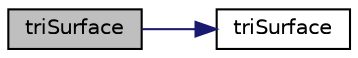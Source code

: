 digraph "triSurface"
{
  bgcolor="transparent";
  edge [fontname="Helvetica",fontsize="10",labelfontname="Helvetica",labelfontsize="10"];
  node [fontname="Helvetica",fontsize="10",shape=record];
  rankdir="LR";
  Node1 [label="triSurface",height=0.2,width=0.4,color="black", fillcolor="grey75", style="filled", fontcolor="black"];
  Node1 -> Node2 [color="midnightblue",fontsize="10",style="solid",fontname="Helvetica"];
  Node2 [label="triSurface",height=0.2,width=0.4,color="black",URL="$a02757.html#a23b307d20d3b88983e62e1cb7292346a",tooltip="Construct null. "];
}

